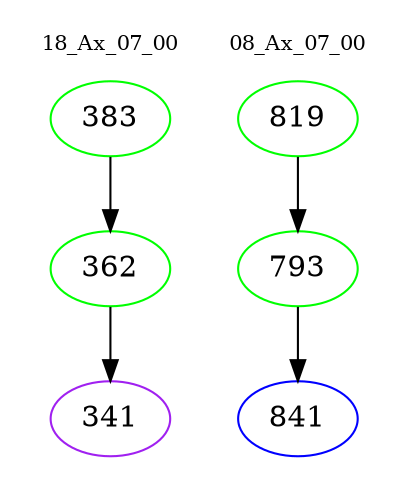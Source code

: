 digraph{
subgraph cluster_0 {
color = white
label = "18_Ax_07_00";
fontsize=10;
T0_383 [label="383", color="green"]
T0_383 -> T0_362 [color="black"]
T0_362 [label="362", color="green"]
T0_362 -> T0_341 [color="black"]
T0_341 [label="341", color="purple"]
}
subgraph cluster_1 {
color = white
label = "08_Ax_07_00";
fontsize=10;
T1_819 [label="819", color="green"]
T1_819 -> T1_793 [color="black"]
T1_793 [label="793", color="green"]
T1_793 -> T1_841 [color="black"]
T1_841 [label="841", color="blue"]
}
}
